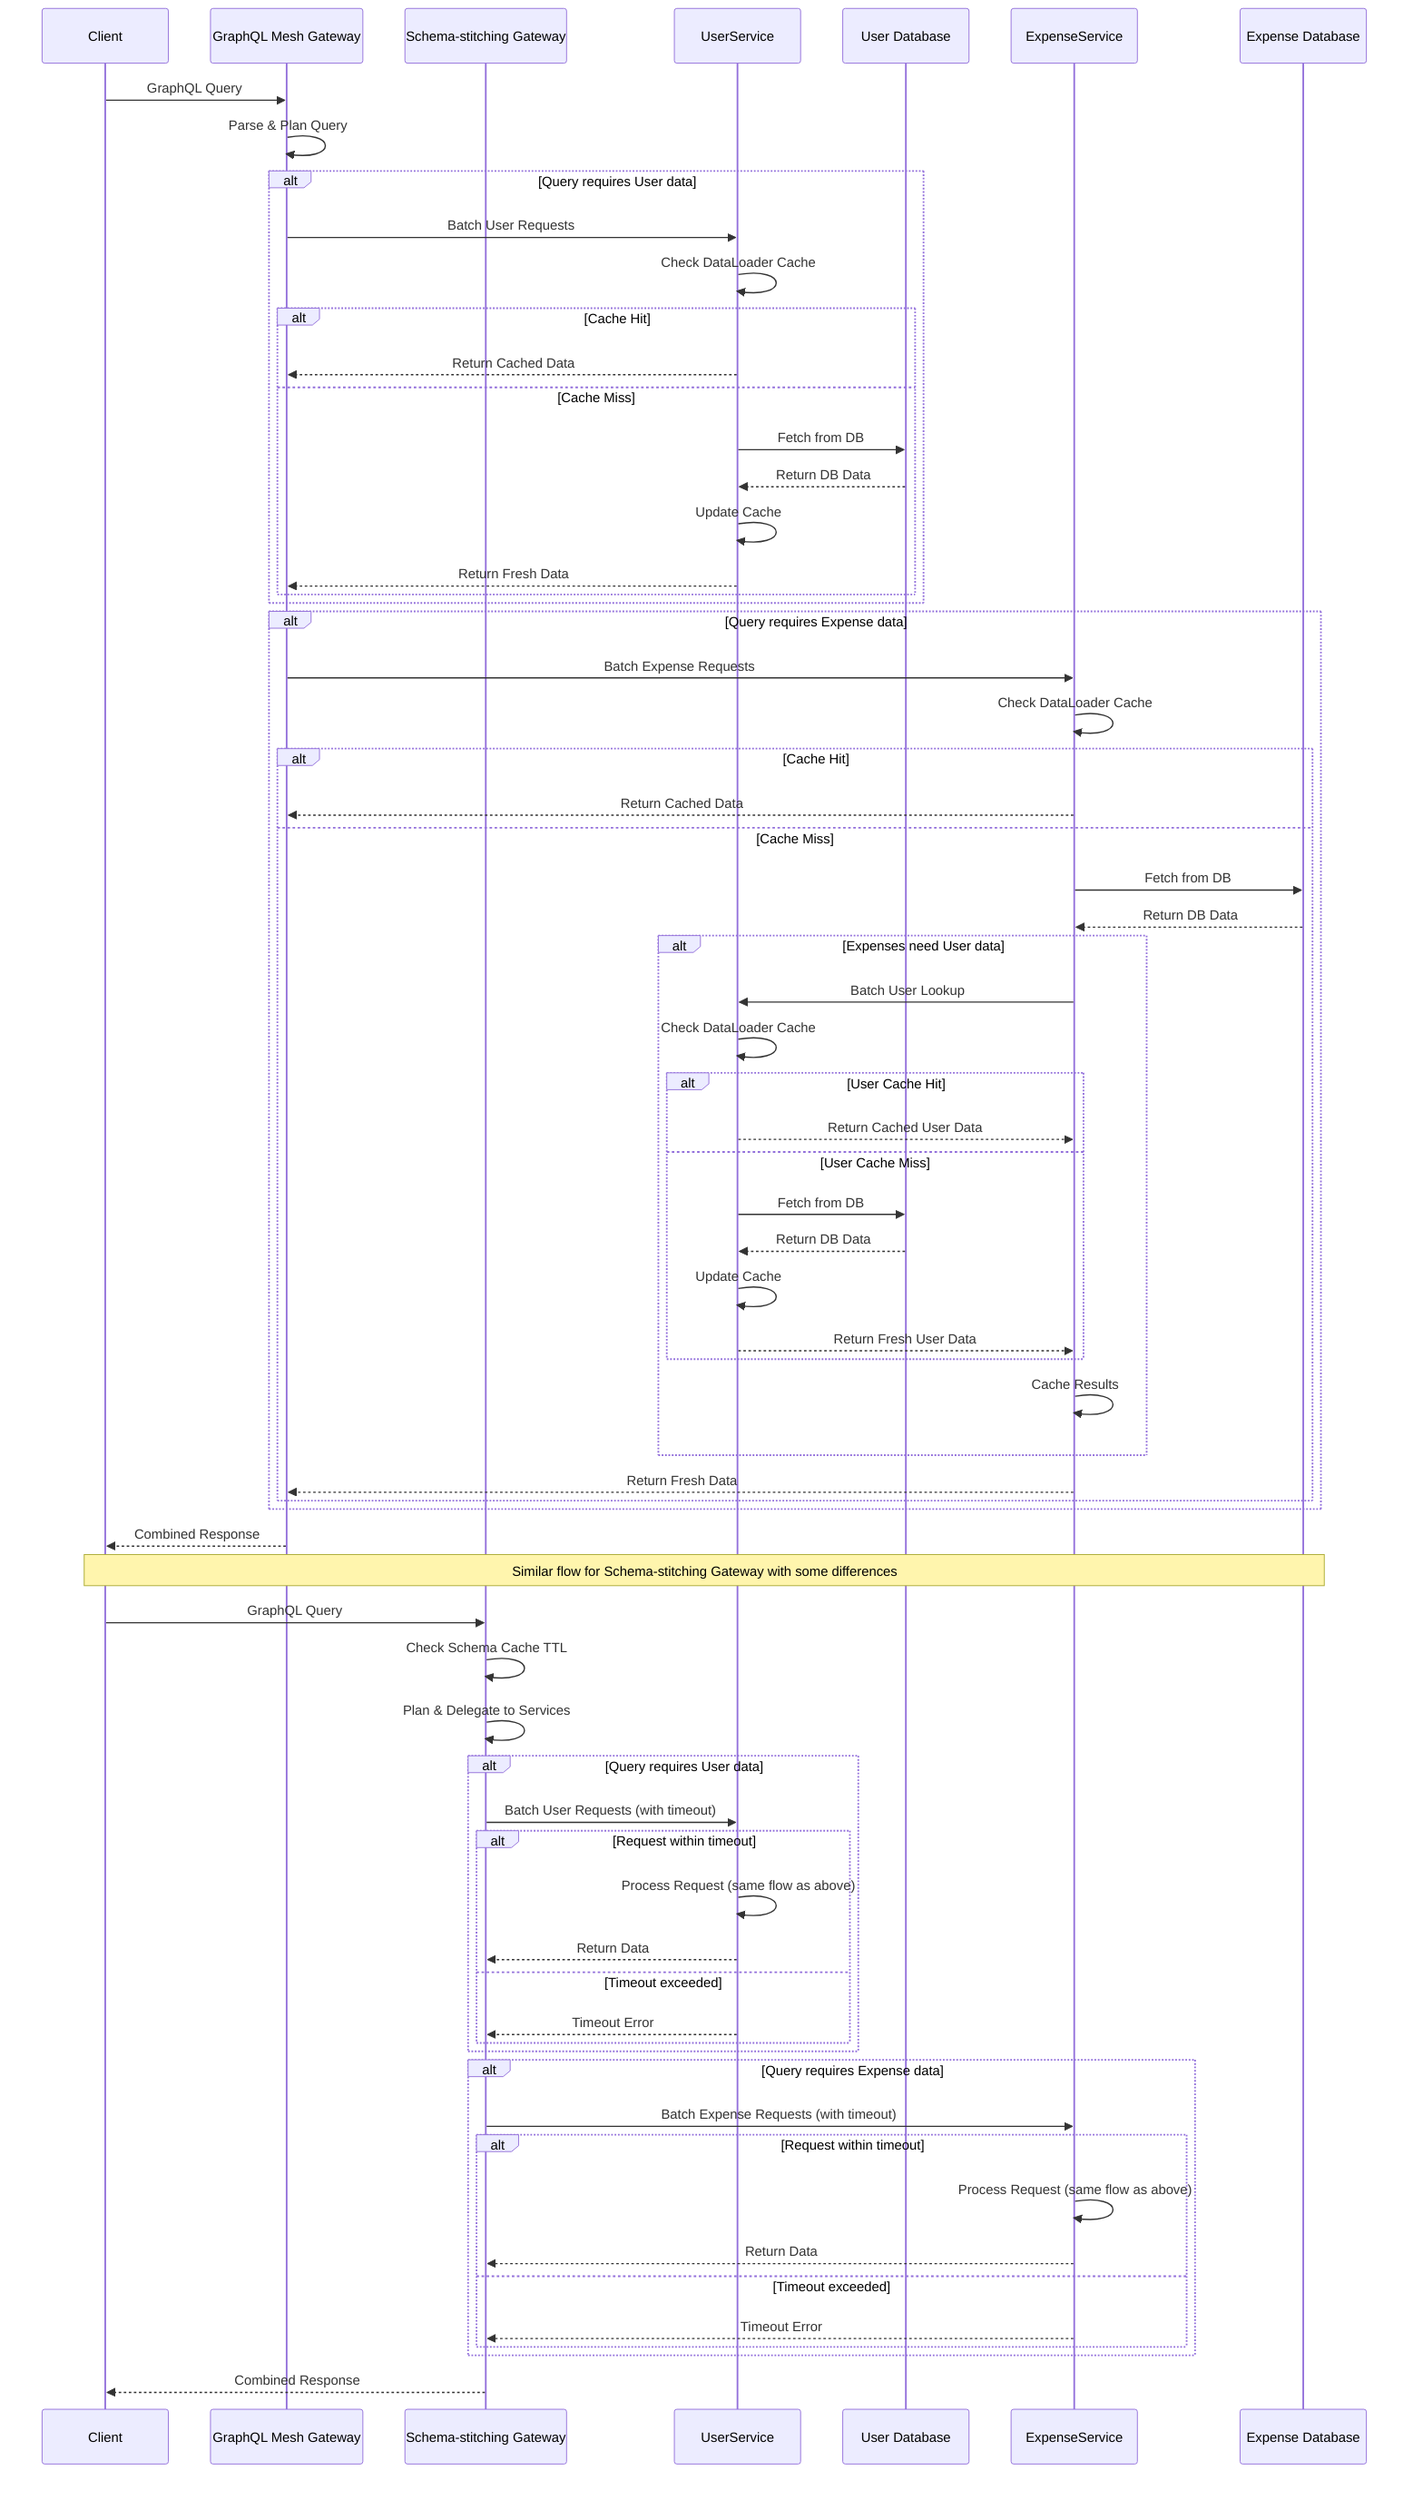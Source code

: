 sequenceDiagram
    participant Client
    participant Mesh as GraphQL Mesh Gateway
    participant Stitching as Schema-stitching Gateway
    participant UserService
    participant UserDB as User Database
    participant ExpenseService
    participant ExpenseDB as Expense Database
    
    Client->>Mesh: GraphQL Query
    Mesh->>Mesh: Parse & Plan Query
    
    alt Query requires User data
        Mesh->>UserService: Batch User Requests
        UserService->>UserService: Check DataLoader Cache
        
        alt Cache Hit
            UserService-->>Mesh: Return Cached Data
        else Cache Miss
            UserService->>UserDB: Fetch from DB
            UserDB-->>UserService: Return DB Data
            UserService->>UserService: Update Cache
            UserService-->>Mesh: Return Fresh Data
        end
    end
    
    alt Query requires Expense data
        Mesh->>ExpenseService: Batch Expense Requests
        ExpenseService->>ExpenseService: Check DataLoader Cache
        
        alt Cache Hit
            ExpenseService-->>Mesh: Return Cached Data
        else Cache Miss
            ExpenseService->>ExpenseDB: Fetch from DB
            ExpenseDB-->>ExpenseService: Return DB Data
            
            alt Expenses need User data
                ExpenseService->>UserService: Batch User Lookup
                UserService->>UserService: Check DataLoader Cache
                
                alt User Cache Hit
                    UserService-->>ExpenseService: Return Cached User Data
                else User Cache Miss
                    UserService->>UserDB: Fetch from DB
                    UserDB-->>UserService: Return DB Data
                    UserService->>UserService: Update Cache
                    UserService-->>ExpenseService: Return Fresh User Data
                end
                
                ExpenseService->>ExpenseService: Cache Results
            end
            
            ExpenseService-->>Mesh: Return Fresh Data
        end
    end
    
    Mesh-->>Client: Combined Response
    
    Note over Client,ExpenseDB: Similar flow for Schema-stitching Gateway with some differences
    
    Client->>Stitching: GraphQL Query
    Stitching->>Stitching: Check Schema Cache TTL
    Stitching->>Stitching: Plan & Delegate to Services
    
    alt Query requires User data
        Stitching->>UserService: Batch User Requests (with timeout)
        
        alt Request within timeout
            UserService->>UserService: Process Request (same flow as above)
            UserService-->>Stitching: Return Data
        else Timeout exceeded
            UserService-->>Stitching: Timeout Error
        end
    end
    
    alt Query requires Expense data
        Stitching->>ExpenseService: Batch Expense Requests (with timeout)
        
        alt Request within timeout
            ExpenseService->>ExpenseService: Process Request (same flow as above)
            ExpenseService-->>Stitching: Return Data
        else Timeout exceeded
            ExpenseService-->>Stitching: Timeout Error
        end
    end
    
    Stitching-->>Client: Combined Response